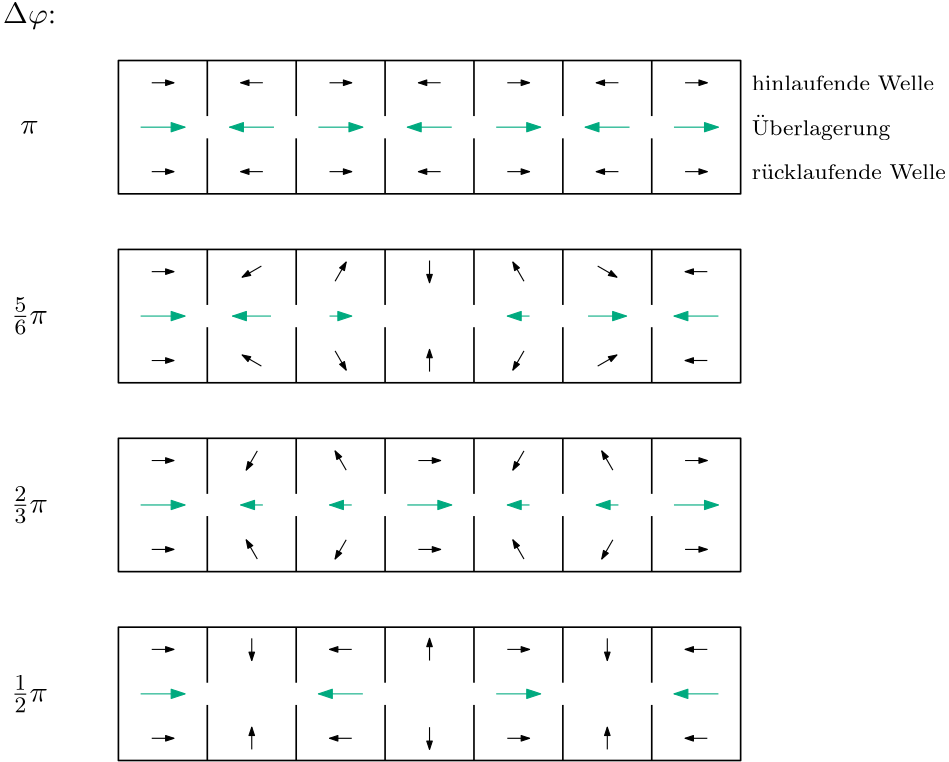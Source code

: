 <?xml version="1.0"?>
<!DOCTYPE ipe SYSTEM "ipe.dtd">
<ipe version="70005" creator="Ipe 7.1.5">
<info created="D:20150803151625" modified="D:20150919101509"/>
<ipestyle name="basic">
<symbol name="arrow/arc(spx)">
<path stroke="sym-stroke" fill="sym-stroke" pen="sym-pen">
0 0 m
-1 0.333 l
-1 -0.333 l
h
</path>
</symbol>
<symbol name="arrow/farc(spx)">
<path stroke="sym-stroke" fill="white" pen="sym-pen">
0 0 m
-1 0.333 l
-1 -0.333 l
h
</path>
</symbol>
<symbol name="mark/circle(sx)" transformations="translations">
<path fill="sym-stroke">
0.6 0 0 0.6 0 0 e
0.4 0 0 0.4 0 0 e
</path>
</symbol>
<symbol name="mark/disk(sx)" transformations="translations">
<path fill="sym-stroke">
0.6 0 0 0.6 0 0 e
</path>
</symbol>
<symbol name="mark/fdisk(sfx)" transformations="translations">
<group>
<path fill="sym-fill">
0.5 0 0 0.5 0 0 e
</path>
<path fill="sym-stroke" fillrule="eofill">
0.6 0 0 0.6 0 0 e
0.4 0 0 0.4 0 0 e
</path>
</group>
</symbol>
<symbol name="mark/box(sx)" transformations="translations">
<path fill="sym-stroke" fillrule="eofill">
-0.6 -0.6 m
0.6 -0.6 l
0.6 0.6 l
-0.6 0.6 l
h
-0.4 -0.4 m
0.4 -0.4 l
0.4 0.4 l
-0.4 0.4 l
h
</path>
</symbol>
<symbol name="mark/square(sx)" transformations="translations">
<path fill="sym-stroke">
-0.6 -0.6 m
0.6 -0.6 l
0.6 0.6 l
-0.6 0.6 l
h
</path>
</symbol>
<symbol name="mark/fsquare(sfx)" transformations="translations">
<group>
<path fill="sym-fill">
-0.5 -0.5 m
0.5 -0.5 l
0.5 0.5 l
-0.5 0.5 l
h
</path>
<path fill="sym-stroke" fillrule="eofill">
-0.6 -0.6 m
0.6 -0.6 l
0.6 0.6 l
-0.6 0.6 l
h
-0.4 -0.4 m
0.4 -0.4 l
0.4 0.4 l
-0.4 0.4 l
h
</path>
</group>
</symbol>
<symbol name="mark/cross(sx)" transformations="translations">
<group>
<path fill="sym-stroke">
-0.43 -0.57 m
0.57 0.43 l
0.43 0.57 l
-0.57 -0.43 l
h
</path>
<path fill="sym-stroke">
-0.43 0.57 m
0.57 -0.43 l
0.43 -0.57 l
-0.57 0.43 l
h
</path>
</group>
</symbol>
<symbol name="arrow/fnormal(spx)">
<path stroke="sym-stroke" fill="white" pen="sym-pen">
0 0 m
-1 0.333 l
-1 -0.333 l
h
</path>
</symbol>
<symbol name="arrow/pointed(spx)">
<path stroke="sym-stroke" fill="sym-stroke" pen="sym-pen">
0 0 m
-1 0.333 l
-0.8 0 l
-1 -0.333 l
h
</path>
</symbol>
<symbol name="arrow/fpointed(spx)">
<path stroke="sym-stroke" fill="white" pen="sym-pen">
0 0 m
-1 0.333 l
-0.8 0 l
-1 -0.333 l
h
</path>
</symbol>
<symbol name="arrow/linear(spx)">
<path stroke="sym-stroke" pen="sym-pen">
-1 0.333 m
0 0 l
-1 -0.333 l
</path>
</symbol>
<symbol name="arrow/fdouble(spx)">
<path stroke="sym-stroke" fill="white" pen="sym-pen">
0 0 m
-1 0.333 l
-1 -0.333 l
h
-1 0 m
-2 0.333 l
-2 -0.333 l
h
</path>
</symbol>
<symbol name="arrow/double(spx)">
<path stroke="sym-stroke" fill="sym-stroke" pen="sym-pen">
0 0 m
-1 0.333 l
-1 -0.333 l
h
-1 0 m
-2 0.333 l
-2 -0.333 l
h
</path>
</symbol>
<pen name="heavier" value="0.8"/>
<pen name="fat" value="1.2"/>
<pen name="ultrafat" value="2"/>
<symbolsize name="large" value="5"/>
<symbolsize name="small" value="2"/>
<symbolsize name="tiny" value="1.1"/>
<arrowsize name="large" value="10"/>
<arrowsize name="small" value="5"/>
<arrowsize name="tiny" value="3"/>
<color name="red" value="1 0 0"/>
<color name="green" value="0 1 0"/>
<color name="blue" value="0 0 1"/>
<color name="yellow" value="1 1 0"/>
<color name="orange" value="1 0.647 0"/>
<color name="gold" value="1 0.843 0"/>
<color name="purple" value="0.627 0.125 0.941"/>
<color name="gray" value="0.745"/>
<color name="brown" value="0.647 0.165 0.165"/>
<color name="navy" value="0 0 0.502"/>
<color name="pink" value="1 0.753 0.796"/>
<color name="seagreen" value="0.18 0.545 0.341"/>
<color name="turquoise" value="0.251 0.878 0.816"/>
<color name="violet" value="0.933 0.51 0.933"/>
<color name="darkblue" value="0 0 0.545"/>
<color name="darkcyan" value="0 0.545 0.545"/>
<color name="darkgray" value="0.663"/>
<color name="darkgreen" value="0 0.392 0"/>
<color name="darkmagenta" value="0.545 0 0.545"/>
<color name="darkorange" value="1 0.549 0"/>
<color name="darkred" value="0.545 0 0"/>
<color name="lightblue" value="0.678 0.847 0.902"/>
<color name="lightcyan" value="0.878 1 1"/>
<color name="lightgray" value="0.827"/>
<color name="lightgreen" value="0.565 0.933 0.565"/>
<color name="lightyellow" value="1 1 0.878"/>
<dashstyle name="dashed" value="[4] 0"/>
<dashstyle name="dotted" value="[1 3] 0"/>
<dashstyle name="dash dotted" value="[4 2 1 2] 0"/>
<dashstyle name="dash dot dotted" value="[4 2 1 2 1 2] 0"/>
<textsize name="large" value="\large"/>
<textsize name="Large" value="\Large"/>
<textsize name="LARGE" value="\LARGE"/>
<textsize name="huge" value="\huge"/>
<textsize name="Huge" value="\Huge"/>
<textsize name="small" value="\small"/>
<textsize name="footnote" value="\footnotesize"/>
<textsize name="tiny" value="\tiny"/>
<textstyle name="center" begin="\begin{center}" end="\end{center}"/>
<textstyle name="itemize" begin="\begin{itemize}" end="\end{itemize}"/>
<textstyle name="item" begin="\begin{itemize}\item{}" end="\end{itemize}"/>
<gridsize name="4 pts" value="4"/>
<gridsize name="8 pts (~3 mm)" value="8"/>
<gridsize name="16 pts (~6 mm)" value="16"/>
<gridsize name="32 pts (~12 mm)" value="32"/>
<gridsize name="10 pts (~3.5 mm)" value="10"/>
<gridsize name="20 pts (~7 mm)" value="20"/>
<gridsize name="14 pts (~5 mm)" value="14"/>
<gridsize name="28 pts (~10 mm)" value="28"/>
<gridsize name="56 pts (~20 mm)" value="56"/>
<anglesize name="90 deg" value="90"/>
<anglesize name="60 deg" value="60"/>
<anglesize name="45 deg" value="45"/>
<anglesize name="30 deg" value="30"/>
<anglesize name="22.5 deg" value="22.5"/>
<tiling name="falling" angle="-60" step="4" width="1"/>
<tiling name="rising" angle="30" step="4" width="1"/>
</ipestyle>
<page>
<layer name="Top"/>
<layer name="Bottom"/>
<view layers="Top" active="Bottom"/>
<group layer="Top" matrix="1 0 0 1 48 -192">
<path matrix="1 0 0 1 32 0" stroke="black" pen="0.6">
128 768 m
128 720 l
352 720 l
352 768 l
h
</path>
<path stroke="black" pen="0.6">
192 768 m
192 748 l
</path>
<path stroke="black" pen="0.6">
192 740 m
192 720 l
</path>
<path matrix="1 0 0 1 32 0" stroke="black" pen="0.6">
192 768 m
192 748 l
</path>
<path matrix="1 0 0 1 32 0" stroke="black" pen="0.6">
192 740 m
192 720 l
</path>
<path matrix="1 0 0 1 64 0" stroke="black" pen="0.6">
192 768 m
192 748 l
</path>
<path matrix="1 0 0 1 64 0" stroke="black" pen="0.6">
192 740 m
192 720 l
</path>
<path matrix="1 0 0 1 96 0" stroke="black" pen="0.6">
192 768 m
192 748 l
</path>
<path matrix="1 0 0 1 96 0" stroke="black" pen="0.6">
192 740 m
192 720 l
</path>
<path matrix="1 0 0 1 128 0" stroke="black" pen="0.6">
192 768 m
192 748 l
</path>
<path matrix="1 0 0 1 128 0" stroke="black" pen="0.6">
192 740 m
192 720 l
</path>
<path matrix="1 0 0 1 160 0" stroke="black" pen="0.6">
192 768 m
192 748 l
</path>
<path matrix="1 0 0 1 160 0" stroke="black" pen="0.6">
192 740 m
192 720 l
</path>
</group>
<group matrix="1 0 0 1 48 -260">
<path matrix="1 0 0 1 32 0" stroke="black" pen="0.6">
128 768 m
128 720 l
352 720 l
352 768 l
h
</path>
<path stroke="black" pen="0.6">
192 768 m
192 748 l
</path>
<path stroke="black" pen="0.6">
192 740 m
192 720 l
</path>
<path matrix="1 0 0 1 32 0" stroke="black" pen="0.6">
192 768 m
192 748 l
</path>
<path matrix="1 0 0 1 32 0" stroke="black" pen="0.6">
192 740 m
192 720 l
</path>
<path matrix="1 0 0 1 64 0" stroke="black" pen="0.6">
192 768 m
192 748 l
</path>
<path matrix="1 0 0 1 64 0" stroke="black" pen="0.6">
192 740 m
192 720 l
</path>
<path matrix="1 0 0 1 96 0" stroke="black" pen="0.6">
192 768 m
192 748 l
</path>
<path matrix="1 0 0 1 96 0" stroke="black" pen="0.6">
192 740 m
192 720 l
</path>
<path matrix="1 0 0 1 128 0" stroke="black" pen="0.6">
192 768 m
192 748 l
</path>
<path matrix="1 0 0 1 128 0" stroke="black" pen="0.6">
192 740 m
192 720 l
</path>
<path matrix="1 0 0 1 160 0" stroke="black" pen="0.6">
192 768 m
192 748 l
</path>
<path matrix="1 0 0 1 160 0" stroke="black" pen="0.6">
192 740 m
192 720 l
</path>
</group>
<text layer="Bottom" matrix="1 0 0 1 8 -236" transformations="translations" pos="168 380" stroke="black" type="label" width="5.455" height="7.03" depth="0" halign="center" valign="center" size="11">$0$</text>
<group layer="Top" matrix="1 0 0 1 48 -328">
<path matrix="1 0 0 1 32 0" stroke="black" pen="0.6">
128 768 m
128 720 l
352 720 l
352 768 l
h
</path>
<path stroke="black" pen="0.6">
192 768 m
192 748 l
</path>
<path stroke="black" pen="0.6">
192 740 m
192 720 l
</path>
<path matrix="1 0 0 1 32 0" stroke="black" pen="0.6">
192 768 m
192 748 l
</path>
<path matrix="1 0 0 1 32 0" stroke="black" pen="0.6">
192 740 m
192 720 l
</path>
<path matrix="1 0 0 1 64 0" stroke="black" pen="0.6">
192 768 m
192 748 l
</path>
<path matrix="1 0 0 1 64 0" stroke="black" pen="0.6">
192 740 m
192 720 l
</path>
<path matrix="1 0 0 1 96 0" stroke="black" pen="0.6">
192 768 m
192 748 l
</path>
<path matrix="1 0 0 1 96 0" stroke="black" pen="0.6">
192 740 m
192 720 l
</path>
<path matrix="1 0 0 1 128 0" stroke="black" pen="0.6">
192 768 m
192 748 l
</path>
<path matrix="1 0 0 1 128 0" stroke="black" pen="0.6">
192 740 m
192 720 l
</path>
<path matrix="1 0 0 1 160 0" stroke="black" pen="0.6">
192 768 m
192 748 l
</path>
<path matrix="1 0 0 1 160 0" stroke="black" pen="0.6">
192 740 m
192 720 l
</path>
</group>
<group matrix="1 0 0 1 48 -396">
<path matrix="1 0 0 1 32 0" stroke="black" pen="0.6">
128 768 m
128 720 l
352 720 l
352 768 l
h
</path>
<path stroke="black" pen="0.6">
192 768 m
192 748 l
</path>
<path stroke="black" pen="0.6">
192 740 m
192 720 l
</path>
<path matrix="1 0 0 1 32 0" stroke="black" pen="0.6">
192 768 m
192 748 l
</path>
<path matrix="1 0 0 1 32 0" stroke="black" pen="0.6">
192 740 m
192 720 l
</path>
<path matrix="1 0 0 1 64 0" stroke="black" pen="0.6">
192 768 m
192 748 l
</path>
<path matrix="1 0 0 1 64 0" stroke="black" pen="0.6">
192 740 m
192 720 l
</path>
<path matrix="1 0 0 1 96 0" stroke="black" pen="0.6">
192 768 m
192 748 l
</path>
<path matrix="1 0 0 1 96 0" stroke="black" pen="0.6">
192 740 m
192 720 l
</path>
<path matrix="1 0 0 1 128 0" stroke="black" pen="0.6">
192 768 m
192 748 l
</path>
<path matrix="1 0 0 1 128 0" stroke="black" pen="0.6">
192 740 m
192 720 l
</path>
<path matrix="1 0 0 1 160 0" stroke="black" pen="0.6">
192 768 m
192 748 l
</path>
<path matrix="1 0 0 1 160 0" stroke="black" pen="0.6">
192 740 m
192 720 l
</path>
</group>
<group layer="Bottom" matrix="1 0 0 1 48 -464">
<path matrix="1 0 0 1 32 0" stroke="black" pen="0.6">
128 768 m
128 720 l
352 720 l
352 768 l
h
</path>
<path stroke="black" pen="0.6">
192 768 m
192 748 l
</path>
<path stroke="black" pen="0.6">
192 740 m
192 720 l
</path>
<path matrix="1 0 0 1 32 0" stroke="black" pen="0.6">
192 768 m
192 748 l
</path>
<path matrix="1 0 0 1 32 0" stroke="black" pen="0.6">
192 740 m
192 720 l
</path>
<path matrix="1 0 0 1 64 0" stroke="black" pen="0.6">
192 768 m
192 748 l
</path>
<path matrix="1 0 0 1 64 0" stroke="black" pen="0.6">
192 740 m
192 720 l
</path>
<path matrix="1 0 0 1 96 0" stroke="black" pen="0.6">
192 768 m
192 748 l
</path>
<path matrix="1 0 0 1 96 0" stroke="black" pen="0.6">
192 740 m
192 720 l
</path>
<path matrix="1 0 0 1 128 0" stroke="black" pen="0.6">
192 768 m
192 748 l
</path>
<path matrix="1 0 0 1 128 0" stroke="black" pen="0.6">
192 740 m
192 720 l
</path>
<path matrix="1 0 0 1 160 0" stroke="black" pen="0.6">
192 768 m
192 748 l
</path>
<path matrix="1 0 0 1 160 0" stroke="black" pen="0.6">
192 740 m
192 720 l
</path>
</group>
<group matrix="1 0 0 1 48 -532">
<path matrix="1 0 0 1 32 0" stroke="black" pen="0.6">
128 768 m
128 720 l
352 720 l
352 768 l
h
</path>
<path stroke="black" pen="0.6">
192 768 m
192 748 l
</path>
<path stroke="black" pen="0.6">
192 740 m
192 720 l
</path>
<path matrix="1 0 0 1 32 0" stroke="black" pen="0.6">
192 768 m
192 748 l
</path>
<path matrix="1 0 0 1 32 0" stroke="black" pen="0.6">
192 740 m
192 720 l
</path>
<path matrix="1 0 0 1 64 0" stroke="black" pen="0.6">
192 768 m
192 748 l
</path>
<path matrix="1 0 0 1 64 0" stroke="black" pen="0.6">
192 740 m
192 720 l
</path>
<path matrix="1 0 0 1 96 0" stroke="black" pen="0.6">
192 768 m
192 748 l
</path>
<path matrix="1 0 0 1 96 0" stroke="black" pen="0.6">
192 740 m
192 720 l
</path>
<path matrix="1 0 0 1 128 0" stroke="black" pen="0.6">
192 768 m
192 748 l
</path>
<path matrix="1 0 0 1 128 0" stroke="black" pen="0.6">
192 740 m
192 720 l
</path>
<path matrix="1 0 0 1 160 0" stroke="black" pen="0.6">
192 768 m
192 748 l
</path>
<path matrix="1 0 0 1 160 0" stroke="black" pen="0.6">
192 740 m
192 720 l
</path>
</group>
<group matrix="1 0 0 1 48 -600">
<path matrix="1 0 0 1 32 0" stroke="black" pen="0.6">
128 768 m
128 720 l
352 720 l
352 768 l
h
</path>
<path stroke="black" pen="0.6">
192 768 m
192 748 l
</path>
<path stroke="black" pen="0.6">
192 740 m
192 720 l
</path>
<path matrix="1 0 0 1 32 0" stroke="black" pen="0.6">
192 768 m
192 748 l
</path>
<path matrix="1 0 0 1 32 0" stroke="black" pen="0.6">
192 740 m
192 720 l
</path>
<path matrix="1 0 0 1 64 0" stroke="black" pen="0.6">
192 768 m
192 748 l
</path>
<path matrix="1 0 0 1 64 0" stroke="black" pen="0.6">
192 740 m
192 720 l
</path>
<path matrix="1 0 0 1 96 0" stroke="black" pen="0.6">
192 768 m
192 748 l
</path>
<path matrix="1 0 0 1 96 0" stroke="black" pen="0.6">
192 740 m
192 720 l
</path>
<path matrix="1 0 0 1 128 0" stroke="black" pen="0.6">
192 768 m
192 748 l
</path>
<path matrix="1 0 0 1 128 0" stroke="black" pen="0.6">
192 740 m
192 720 l
</path>
<path matrix="1 0 0 1 160 0" stroke="black" pen="0.6">
192 768 m
192 748 l
</path>
<path matrix="1 0 0 1 160 0" stroke="black" pen="0.6">
192 740 m
192 720 l
</path>
</group>
<text layer="Top" matrix="1 0 0 1 32 -156" transformations="translations" pos="144 748" stroke="black" type="label" width="19.258" height="7.456" depth="2.12" halign="center" valign="center" size="11">$\Delta \varphi$:</text>
<text matrix="1 0 0 1 20 -180" transformations="translations" pos="156 732" stroke="black" type="label" width="6.61" height="4.697" depth="0" halign="center" valign="center" size="11">$\pi$</text>
<text matrix="1 0 0 1 20 -172" transformations="translations" pos="156 656" stroke="black" type="label" width="13.235" height="9.433" depth="3.76" halign="center" valign="center" size="11">$\frac{5}{6}\pi$</text>
<text matrix="1 0 0 1 16 -168" transformations="translations" pos="160 584" stroke="black" type="label" width="13.235" height="9.433" depth="3.76" halign="center" valign="center" size="11">$\frac{2}{3}\pi$</text>
<text matrix="1 0 0 1 12 -176" transformations="translations" pos="164 524" stroke="black" type="label" width="13.235" height="9.433" depth="3.76" halign="center" valign="center" size="11">$\frac{1}{2}\pi$</text>
<text layer="Bottom" matrix="1 0 0 1 8 -184" transformations="translations" pos="168 464" stroke="black" type="label" width="13.235" height="9.433" depth="3.76" halign="center" valign="center" size="11">$\frac{1}{3}\pi$</text>
<text matrix="1 0 0 1 12 -204" transformations="translations" pos="164 416" stroke="black" type="label" width="13.235" height="9.433" depth="3.76" halign="center" valign="center" size="11">$\frac{1}{6}\pi$</text>
<path matrix="1 0 0 1 -4 0" stroke="black" arrow="normal/tiny">
224 228 m
232 228 l
</path>
<path stroke="black" arrow="normal/tiny">
220 128 m
228 128 l
</path>
<path matrix="1 0 0 1 32 0" stroke="black" arrow="normal/tiny">
220 128 m
228 128 l
</path>
<path matrix="1 0 0 1 64 0" stroke="black" arrow="normal/tiny">
220 128 m
228 128 l
</path>
<path matrix="1 0 0 1 64 32" stroke="black" arrow="normal/tiny">
220 128 m
228 128 l
</path>
<path matrix="1 0 0 1 32 32" stroke="black" arrow="normal/tiny">
220 128 m
228 128 l
</path>
<path matrix="1 0 0 1 0 32" stroke="black" arrow="normal/tiny">
220 128 m
228 128 l
</path>
<path matrix="1 0 0 1 96 32" stroke="black" arrow="normal/tiny">
220 128 m
228 128 l
</path>
<path matrix="1 0 0 1 128 32" stroke="black" arrow="normal/tiny">
220 128 m
228 128 l
</path>
<path matrix="1 0 0 1 96 0" stroke="black" arrow="normal/tiny">
220 128 m
228 128 l
</path>
<path matrix="1 0 0 1 128 0" stroke="black" arrow="normal/tiny">
220 128 m
228 128 l
</path>
<path matrix="1 0 0 1 160 32" stroke="black" arrow="normal/tiny">
220 128 m
228 128 l
</path>
<path matrix="1 0 0 1 160 0" stroke="black" arrow="normal/tiny">
220 128 m
228 128 l
</path>
<path matrix="1 0 0 1 192 0" stroke="black" arrow="normal/tiny">
220 128 m
228 128 l
</path>
<path matrix="1 0 0 1 192 32" stroke="black" arrow="normal/tiny">
220 128 m
228 128 l
</path>
<path stroke="0 0.667 0.498" arrow="normal/small">
216 144 m
232 144 l
</path>
<path matrix="1 0 0 1 32 0" stroke="0 0.667 0.498" arrow="normal/small">
216 144 m
232 144 l
</path>
<path matrix="1 0 0 1 64 0" stroke="0 0.667 0.498" arrow="normal/small">
216 144 m
232 144 l
</path>
<path matrix="1 0 0 1 96 0" stroke="0 0.667 0.498" arrow="normal/small">
216 144 m
232 144 l
</path>
<path matrix="1 0 0 1 128 0" stroke="0 0.667 0.498" arrow="normal/small">
216 144 m
232 144 l
</path>
<path matrix="1 0 0 1 160 0" stroke="0 0.667 0.498" arrow="normal/small">
216 144 m
232 144 l
</path>
<path matrix="1 0 0 1 192 0" stroke="0 0.667 0.498" arrow="normal/small">
216 144 m
232 144 l
</path>
<path matrix="0.866025 -0.5 0.5 0.866025 -55.4538 144.546" stroke="black" arrow="normal/tiny">
224 228 m
232 228 l
</path>
<path matrix="0.5 -0.866025 0.866025 0.5 -23.4538 311.454" stroke="black" arrow="normal/tiny">
224 228 m
232 228 l
</path>
<path matrix="0.0000002 -1 1 0.0000002 91.9999 456" stroke="black" arrow="normal/tiny">
224 228 m
232 228 l
</path>
<path matrix="-0.5 -0.866026 0.866026 -0.5 268.546 539.454" stroke="black" arrow="normal/tiny">
224 228 m
232 228 l
</path>
<path matrix="-0.866026 -0.500001 0.500001 -0.866026 467.454 539.454" stroke="black" arrow="normal/tiny">
224 228 m
232 228 l
</path>
<path matrix="-1 -0.00000057 0.00000057 -1 644 456" stroke="black" arrow="normal/tiny">
224 228 m
232 228 l
</path>
<path matrix="-1 -0.00000057 0.00000057 -1 644 424" stroke="black" arrow="normal/tiny">
224 228 m
232 228 l
</path>
<path matrix="-0.866026 0.5 -0.5 -0.866026 695.454 279.454" stroke="black" arrow="normal/tiny">
224 228 m
232 228 l
</path>
<path matrix="-0.500001 0.866026 -0.866026 -0.500001 663.454 112.546" stroke="black" arrow="normal/tiny">
224 228 m
232 228 l
</path>
<path matrix="-0.00000057 1 -1 -0.00000057 548 -32.0004" stroke="black" arrow="normal/tiny">
224 228 m
232 228 l
</path>
<path matrix="0.5 0.866026 -0.866026 0.5 371.454 -115.454" stroke="black" arrow="normal/tiny">
224 228 m
232 228 l
</path>
<path matrix="0.866026 0.500001 -0.500001 0.866026 172.546 -115.454" stroke="black" arrow="normal/tiny">
224 228 m
232 228 l
</path>
<path matrix="1 0.00000057 -0.00000057 1 -4.0004 -32.0002" stroke="black" arrow="normal/tiny">
224 228 m
232 228 l
</path>
<path matrix="1 0 0 1 0 68" stroke="0 0.667 0.498" arrow="normal/small">
216 144 m
232 144 l
</path>
<path matrix="-1 0 0 -1 640 356" stroke="0 0.667 0.498" arrow="normal/small">
216 144 m
232 144 l
</path>
<path matrix="1 0 0 1 0 32" stroke="0 0.667 0.498" arrow="normal/small">
249.072 180 m
262.928 180 l
</path>
<path matrix="1 0 0 1 0 29.0718" stroke="0 0.667 0.498" arrow="normal/small">
284 182.928 m
292 182.928 l
</path>
<path matrix="-1 0 0 -1 640 394.928" stroke="0 0.667 0.498" arrow="normal/small">
284 182.928 m
292 182.928 l
</path>
<path matrix="-1 0 0 -1 640 392" stroke="0 0.667 0.498" arrow="normal/small">
249.072 180 m
262.928 180 l
</path>
<path matrix="1 0 0 1 -4 68" stroke="black" arrow="normal/tiny">
224 228 m
232 228 l
</path>
<path matrix="0.5 -0.866025 0.866025 0.5 -55.4538 379.454" stroke="black" arrow="normal/tiny">
224 228 m
232 228 l
</path>
<path matrix="-0.5 -0.866025 0.866025 -0.5 204.546 607.454" stroke="black" arrow="normal/tiny">
224 228 m
232 228 l
</path>
<path matrix="-1 0.0000002 -0.0000002 -1 548 524" stroke="black" arrow="normal/tiny">
224 228 m
232 228 l
</path>
<path matrix="-0.5 0.866026 -0.866026 -0.5 663.454 212.546" stroke="black" arrow="normal/tiny">
224 228 m
232 228 l
</path>
<path matrix="0.500001 0.866026 -0.866026 0.500001 467.454 -15.454" stroke="black" arrow="normal/tiny">
224 228 m
232 228 l
</path>
<path matrix="1 -0.00000057 0.00000057 1 188 68.0001" stroke="black" arrow="normal/tiny">
224 228 m
232 228 l
</path>
<path matrix="1 -0.00000057 0.00000057 1 188 36.0001" stroke="black" arrow="normal/tiny">
224 228 m
232 228 l
</path>
<path matrix="0.5 -0.866026 0.866026 0.5 72.5464 347.454" stroke="black" arrow="normal/tiny">
224 228 m
232 228 l
</path>
<path matrix="-0.500001 -0.866026 0.866026 -0.500001 268.547 575.454" stroke="black" arrow="normal/tiny">
224 228 m
232 228 l
</path>
<path matrix="-1 0.00000057 -0.00000057 -1 548.001 492" stroke="black" arrow="normal/tiny">
224 228 m
232 228 l
</path>
<path matrix="-0.5 0.866026 -0.866026 -0.5 599.455 180.546" stroke="black" arrow="normal/tiny">
224 228 m
232 228 l
</path>
<path matrix="0.500001 0.866026 -0.866026 0.500001 339.455 -47.454" stroke="black" arrow="normal/tiny">
224 228 m
232 228 l
</path>
<path matrix="1 -0.00000057 0.00000057 1 -3.99906 36.0001" stroke="black" arrow="normal/tiny">
224 228 m
232 228 l
</path>
<path matrix="1 0 0 1 0 136" stroke="0 0.667 0.498" arrow="normal/small">
216 144 m
232 144 l
</path>
<path matrix="1 0 0 1 -32 97.0718" stroke="0 0.667 0.498" arrow="normal/small">
284 182.928 m
292 182.928 l
</path>
<path matrix="-1 0 0 -1 576 462.928" stroke="0 0.667 0.498" arrow="normal/small">
284 182.928 m
292 182.928 l
</path>
<path matrix="-1 0 0 -1 544 424" stroke="0 0.667 0.498" arrow="normal/small">
216 144 m
232 144 l
</path>
<path matrix="-1 0 0 -1 640 462.928" stroke="0 0.667 0.498" arrow="normal/small">
284 182.928 m
292 182.928 l
</path>
<path matrix="1 0 0 1 96 97.0718" stroke="0 0.667 0.498" arrow="normal/small">
284 182.928 m
292 182.928 l
</path>
<path matrix="1 0 0 1 192 136" stroke="0 0.667 0.498" arrow="normal/small">
216 144 m
232 144 l
</path>
<path layer="Top" matrix="1 0 0 1 -4 136" stroke="black" arrow="normal/tiny">
224 228 m
232 228 l
</path>
<path matrix="0 -1 1 0 28 592" stroke="black" arrow="normal/tiny">
224 228 m
232 228 l
</path>
<path matrix="-1 0 0 -1 516 592" stroke="black" arrow="normal/tiny">
224 228 m
232 228 l
</path>
<path matrix="0 1 -1 0 548 136" stroke="black" arrow="normal/tiny">
224 228 m
232 228 l
</path>
<path matrix="1 0 0 1 124 136" stroke="black" arrow="normal/tiny">
224 228 m
232 228 l
</path>
<path matrix="0 -1 1 0 156 592" stroke="black" arrow="normal/tiny">
224 228 m
232 228 l
</path>
<path matrix="-1 0 0 -1 644 592" stroke="black" arrow="normal/tiny">
224 228 m
232 228 l
</path>
<path matrix="-1 0 0 -1 644 560" stroke="black" arrow="normal/tiny">
224 228 m
232 228 l
</path>
<path matrix="0 1 -1 0 612 104" stroke="black" arrow="normal/tiny">
224 228 m
232 228 l
</path>
<path matrix="1 0 0 1 124 104" stroke="black" arrow="normal/tiny">
224 228 m
232 228 l
</path>
<path matrix="0 -1 1 0 92 560" stroke="black" arrow="normal/tiny">
224 228 m
232 228 l
</path>
<path matrix="-1 0 0 -1 516 560" stroke="black" arrow="normal/tiny">
224 228 m
232 228 l
</path>
<path matrix="0 1 -1 0 484 104" stroke="black" arrow="normal/tiny">
224 228 m
232 228 l
</path>
<path matrix="1 0 0 1 -4 104" stroke="black" arrow="normal/tiny">
224 228 m
232 228 l
</path>
<path matrix="1 0 0 1 0 204" stroke="0 0.667 0.498" arrow="normal/small">
216 144 m
232 144 l
</path>
<path matrix="-1 0 0 -1 512 492" stroke="0 0.667 0.498" arrow="normal/small">
216 144 m
232 144 l
</path>
<path matrix="1 0 0 1 128 204" stroke="0 0.667 0.498" arrow="normal/small">
216 144 m
232 144 l
</path>
<path matrix="-1 0 0 -1 640 492" stroke="0 0.667 0.498" arrow="normal/small">
216 144 m
232 144 l
</path>
<path matrix="1 0 0 1 -4 204" stroke="black" arrow="normal/tiny">
224 228 m
232 228 l
</path>
<path matrix="-0.5 -0.866025 0.866025 -0.5 172.546 743.454" stroke="black" arrow="normal/tiny">
224 228 m
232 228 l
</path>
<path matrix="-0.5 0.866025 -0.866025 -0.5 599.453 348.546" stroke="black" arrow="normal/tiny">
224 228 m
232 228 l
</path>
<path matrix="1 0.0000002 -0.0000002 1 91.9994 204" stroke="black" arrow="normal/tiny">
224 228 m
232 228 l
</path>
<path matrix="-0.5 -0.866026 0.866026 -0.5 268.546 743.454" stroke="black" arrow="normal/tiny">
224 228 m
232 228 l
</path>
<path matrix="-0.500001 0.866026 -0.866026 -0.500001 695.454 348.546" stroke="black" arrow="normal/tiny">
224 228 m
232 228 l
</path>
<path matrix="1 0.00000057 -0.00000057 1 188 203.999" stroke="black" arrow="normal/tiny">
224 228 m
232 228 l
</path>
<path matrix="1 0.00000057 -0.00000057 1 188 171.999" stroke="black" arrow="normal/tiny">
224 228 m
232 228 l
</path>
<path matrix="-0.5 -0.866026 0.866026 -0.5 300.546 711.453" stroke="black" arrow="normal/tiny">
224 228 m
232 228 l
</path>
<path matrix="-0.500001 0.866026 -0.866026 -0.500001 663.454 316.545" stroke="black" arrow="normal/tiny">
224 228 m
232 228 l
</path>
<path matrix="1 0.00000057 -0.00000057 1 91.9997 171.998" stroke="black" arrow="normal/tiny">
224 228 m
232 228 l
</path>
<path matrix="-0.5 -0.866026 0.866026 -0.5 204.546 711.452" stroke="black" arrow="normal/tiny">
224 228 m
232 228 l
</path>
<path matrix="-0.500001 0.866026 -0.866026 -0.500001 567.454 316.544" stroke="black" arrow="normal/tiny">
224 228 m
232 228 l
</path>
<path matrix="1 0.00000057 -0.00000057 1 -4.00026 171.997" stroke="black" arrow="normal/tiny">
224 228 m
232 228 l
</path>
<path matrix="1 0 0 1 0 272" stroke="0 0.667 0.498" arrow="normal/small">
216 144 m
232 144 l
</path>
<path matrix="-1 0 0 -1 544 598.928" stroke="0 0.667 0.498" arrow="normal/small">
284 182.928 m
292 182.928 l
</path>
<path matrix="-1 0 0 -1 576 598.928" stroke="0 0.667 0.498" arrow="normal/small">
284 182.928 m
292 182.928 l
</path>
<path matrix="1 0 0 1 96 272" stroke="0 0.667 0.498" arrow="normal/small">
216 144 m
232 144 l
</path>
<path matrix="-1 0 0 -1 640 598.928" stroke="0 0.667 0.498" arrow="normal/small">
284 182.928 m
292 182.928 l
</path>
<path matrix="-1 0 0 -1 672 598.928" stroke="0 0.667 0.498" arrow="normal/small">
284 182.928 m
292 182.928 l
</path>
<path matrix="1 0 0 1 192 272" stroke="0 0.667 0.498" arrow="normal/small">
216 144 m
232 144 l
</path>
<path matrix="1 0 0 1 -4 272" stroke="black" arrow="normal/tiny">
224 228 m
232 228 l
</path>
<path matrix="-0.866025 -0.5 0.5 -0.866025 339.454 811.454" stroke="black" arrow="normal/tiny">
224 228 m
232 228 l
</path>
<path matrix="0.5 0.866025 -0.866025 0.5 371.454 188.547" stroke="black" arrow="normal/tiny">
224 228 m
232 228 l
</path>
<path matrix="-0.0000002 -1 1 -0.0000002 92.0004 728.001" stroke="black" arrow="normal/tiny">
224 228 m
232 228 l
</path>
<path matrix="-0.5 0.866026 -0.866026 -0.5 663.454 416.547" stroke="black" arrow="normal/tiny">
224 228 m
232 228 l
</path>
<path matrix="0.866026 -0.500001 0.500001 0.866026 72.5461 416.547" stroke="black" arrow="normal/tiny">
224 228 m
232 228 l
</path>
<path matrix="-1 0.00000057 -0.00000057 -1 644.001 728.001" stroke="black" arrow="normal/tiny">
224 228 m
232 228 l
</path>
<path matrix="-1 0.00000057 -0.00000057 -1 644.001 696.001" stroke="black" arrow="normal/tiny">
224 228 m
232 228 l
</path>
<path matrix="0.866026 0.5 -0.5 0.866026 300.547 156.547" stroke="black" arrow="normal/tiny">
224 228 m
232 228 l
</path>
<path matrix="-0.500001 -0.866026 0.866026 -0.500001 268.547 779.455" stroke="black" arrow="normal/tiny">
224 228 m
232 228 l
</path>
<path matrix="0.00000057 1 -1 0.00000057 548.001 240" stroke="black" arrow="normal/tiny">
224 228 m
232 228 l
</path>
<path matrix="0.5 -0.866026 0.866026 0.5 -23.4526 551.454" stroke="black" arrow="normal/tiny">
224 228 m
232 228 l
</path>
<path matrix="-0.866026 0.500001 -0.500001 -0.866026 567.455 551.454" stroke="black" arrow="normal/tiny">
224 228 m
232 228 l
</path>
<path matrix="1 -0.00000057 0.00000057 1 -3.99952 240" stroke="black" arrow="normal/tiny">
224 228 m
232 228 l
</path>
<path matrix="1 0 0 1 0 340" stroke="0 0.667 0.498" arrow="normal/small">
216 144 m
232 144 l
</path>
<path matrix="-1 0 0 -1 512 664" stroke="0 0.667 0.498" arrow="normal/small">
249.072 180 m
262.928 180 l
</path>
<path matrix="1 0 0 1 0 301.072" stroke="0 0.667 0.498" arrow="normal/small">
284 182.928 m
292 182.928 l
</path>
<path matrix="-1 0 0 -1 640 666.928" stroke="0 0.667 0.498" arrow="normal/small">
284 182.928 m
292 182.928 l
</path>
<path matrix="1 0 0 1 128 304" stroke="0 0.667 0.498" arrow="normal/small">
249.072 180 m
262.928 180 l
</path>
<path matrix="-1 0 0 -1 640 628" stroke="0 0.667 0.498" arrow="normal/small">
216 144 m
232 144 l
</path>
<path matrix="1 0 0 1 -4 340" stroke="black" arrow="normal/tiny">
224 228 m
232 228 l
</path>
<path matrix="1 0 0 1 -4 308" stroke="black" arrow="normal/tiny">
224 228 m
232 228 l
</path>
<path matrix="1 0 0 1 60 340" stroke="black" arrow="normal/tiny">
224 228 m
232 228 l
</path>
<path matrix="1 0 0 1 60 308" stroke="black" arrow="normal/tiny">
224 228 m
232 228 l
</path>
<path matrix="1 0 0 1 124 340" stroke="black" arrow="normal/tiny">
224 228 m
232 228 l
</path>
<path matrix="1 0 0 1 124 308" stroke="black" arrow="normal/tiny">
224 228 m
232 228 l
</path>
<path matrix="1 0 0 1 188 340" stroke="black" arrow="normal/tiny">
224 228 m
232 228 l
</path>
<path matrix="1 0 0 1 188 308" stroke="black" arrow="normal/tiny">
224 228 m
232 228 l
</path>
<path matrix="-1 0.00000057 -0.00000057 -1 612.001 796.001" stroke="black" arrow="normal/tiny">
224 228 m
232 228 l
</path>
<path matrix="-1 0.00000057 -0.00000057 -1 612.001 764.001" stroke="black" arrow="normal/tiny">
224 228 m
232 228 l
</path>
<path matrix="-1 0.00000057 -0.00000057 -1 548.001 796.001" stroke="black" arrow="normal/tiny">
224 228 m
232 228 l
</path>
<path matrix="-1 0.00000057 -0.00000057 -1 548.001 764.001" stroke="black" arrow="normal/tiny">
224 228 m
232 228 l
</path>
<path matrix="-1 0.00000057 -0.00000057 -1 484.001 796.001" stroke="black" arrow="normal/tiny">
224 228 m
232 228 l
</path>
<path matrix="-1 0.00000057 -0.00000057 -1 484.001 764.001" stroke="black" arrow="normal/tiny">
224 228 m
232 228 l
</path>
<path matrix="1 0 0 1 0 408" stroke="0 0.667 0.498" arrow="normal/small">
216 144 m
232 144 l
</path>
<path matrix="1 0 0 1 64 408" stroke="0 0.667 0.498" arrow="normal/small">
216 144 m
232 144 l
</path>
<path matrix="1 0 0 1 128 408" stroke="0 0.667 0.498" arrow="normal/small">
216 144 m
232 144 l
</path>
<path matrix="1 0 0 1 192 408" stroke="0 0.667 0.498" arrow="normal/small">
216 144 m
232 144 l
</path>
<path matrix="-1 0 0 -1 608 696" stroke="0 0.667 0.498" arrow="normal/small">
216 144 m
232 144 l
</path>
<path matrix="-1 0 0 -1 544 696" stroke="0 0.667 0.498" arrow="normal/small">
216 144 m
232 144 l
</path>
<path matrix="-1 0 0 -1 480 696" stroke="0 0.667 0.498" arrow="normal/small">
216 144 m
232 144 l
</path>
<text matrix="1 0 0 1 -4 0" transformations="translations" pos="440 568" stroke="black" type="label" width="65.622" height="5.535" depth="0" valign="center" size="8">hinlaufende Welle</text>
<text matrix="1 0 0 1 -4 0" transformations="translations" pos="440 536" stroke="black" type="label" width="69.863" height="5.535" depth="0" valign="center" size="8">r\&quot;ucklaufende Welle</text>
<text matrix="1 0 0 1 -4 0" transformations="translations" pos="440 552" stroke="black" type="label" width="49.875" height="7.359" depth="1.55" valign="center" size="8">\&quot;Uberlagerung</text>
</page>
</ipe>
